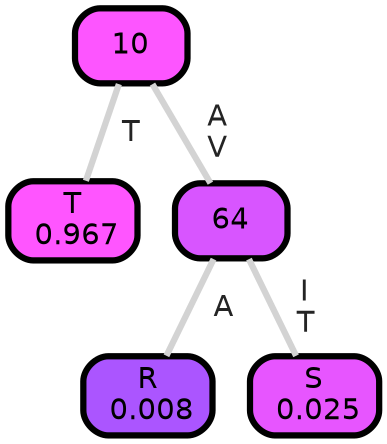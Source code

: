 graph Tree {
node [shape=box, style="filled, rounded",color="black",penwidth="3",fontcolor="black",                 fontname=helvetica] ;
graph [ranksep="0 equally", splines=straight,                 bgcolor=transparent, dpi=200] ;
edge [fontname=helvetica, fontweight=bold,fontcolor=grey14,color=lightgray] ;
0 [label="T
 0.967", fillcolor="#ff55ff"] ;
1 [label="10", fillcolor="#fd55ff"] ;
2 [label="R
 0.008", fillcolor="#ab55ff"] ;
3 [label="64", fillcolor="#d855ff"] ;
4 [label="S
 0.025", fillcolor="#e755ff"] ;
1 -- 0 [label=" T",penwidth=3] ;
1 -- 3 [label=" A\n V",penwidth=3] ;
3 -- 2 [label=" A",penwidth=3] ;
3 -- 4 [label=" I\n T",penwidth=3] ;
{rank = same;}}
